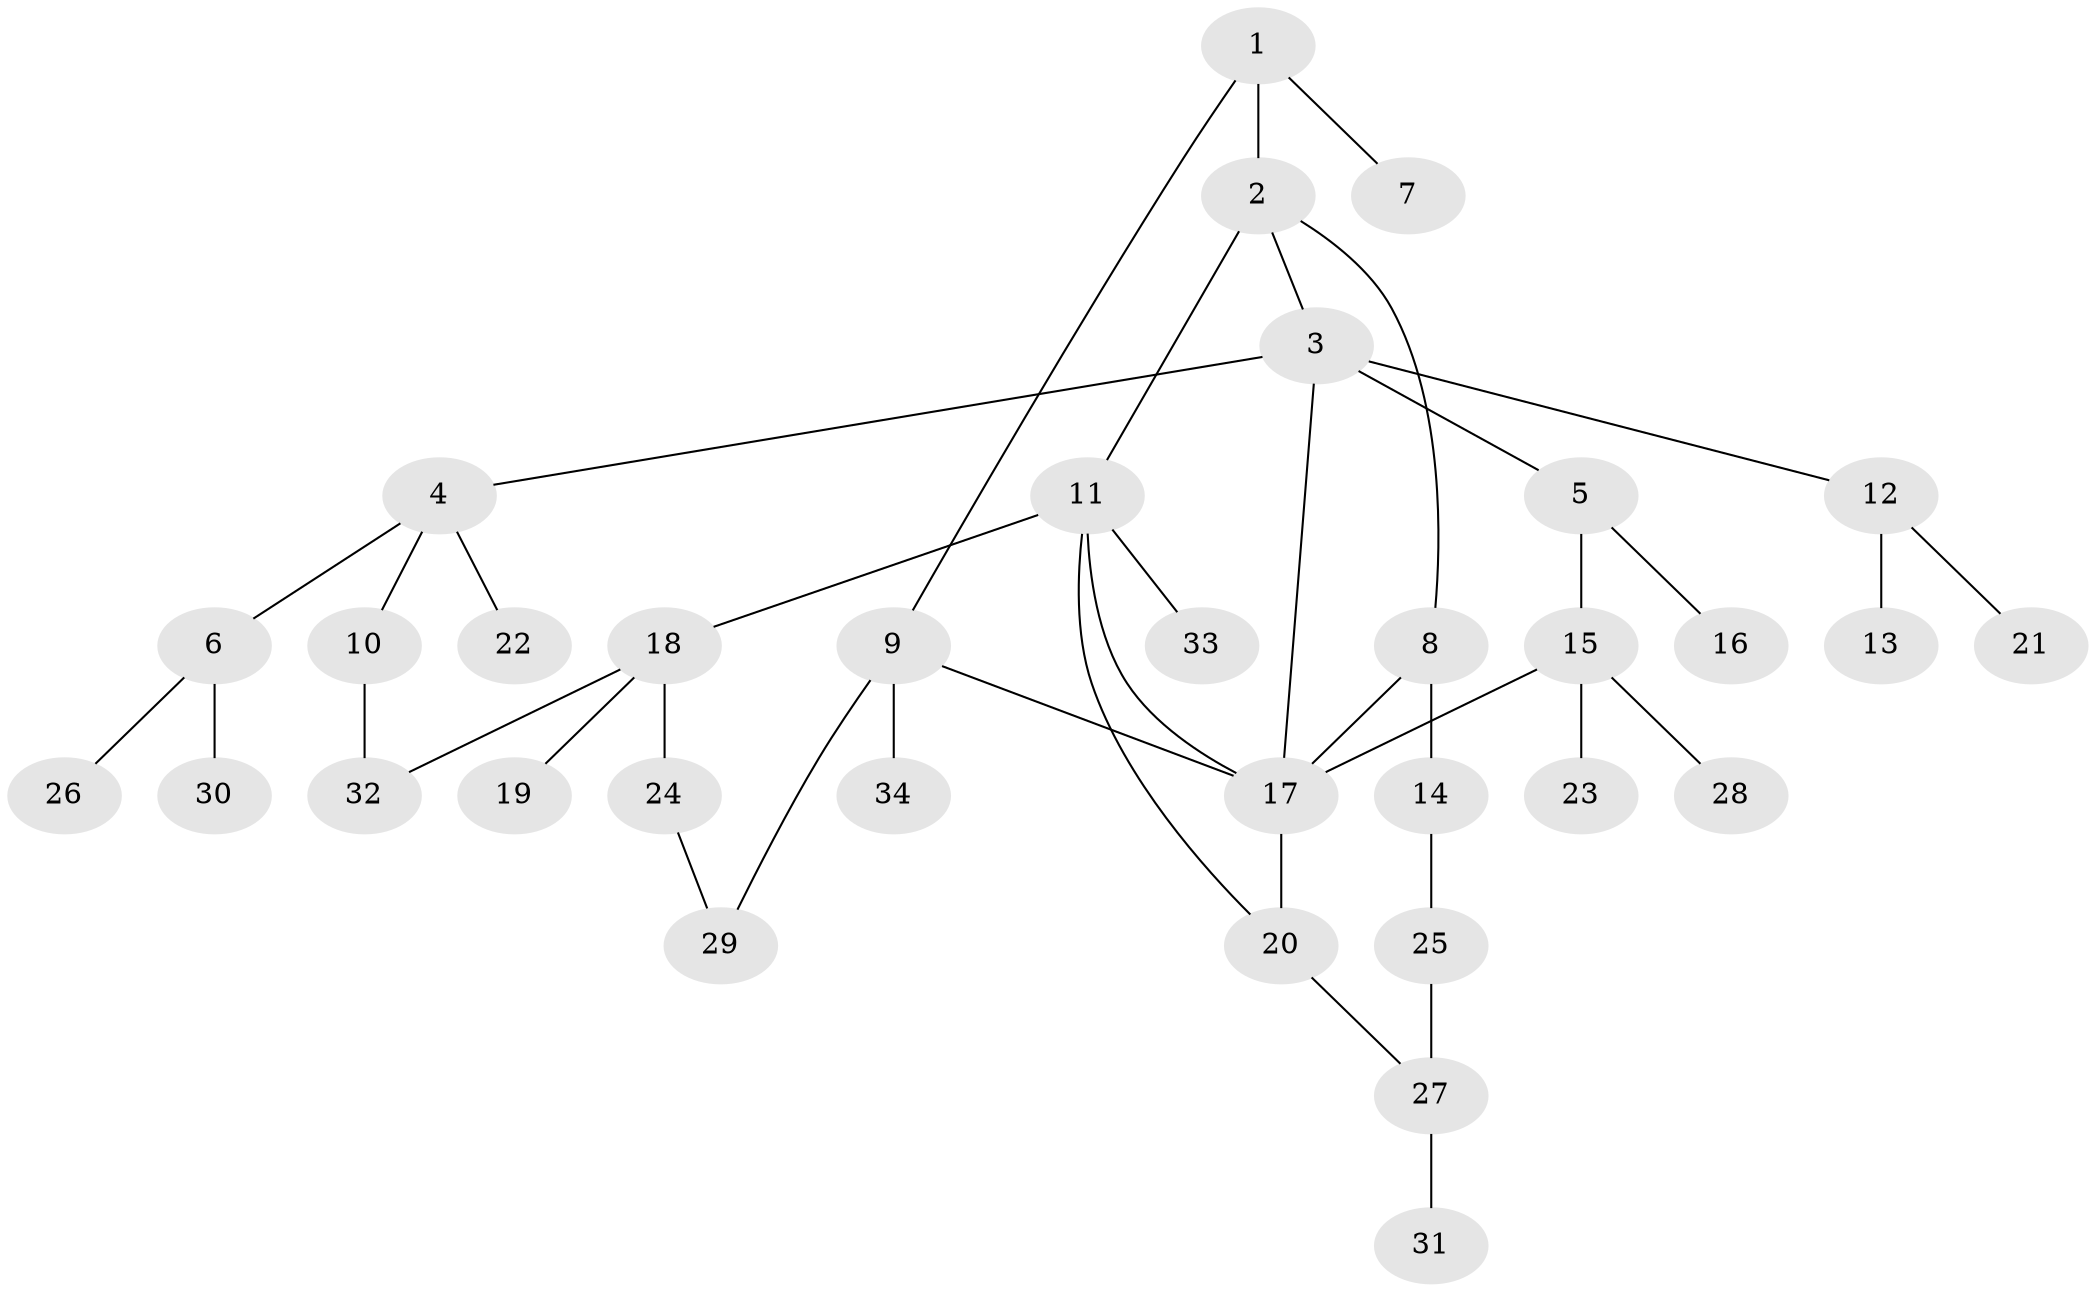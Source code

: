 // original degree distribution, {6: 0.030303030303030304, 3: 0.13636363636363635, 5: 0.07575757575757576, 2: 0.30303030303030304, 4: 0.06060606060606061, 1: 0.3939393939393939}
// Generated by graph-tools (version 1.1) at 2025/34/03/09/25 02:34:04]
// undirected, 34 vertices, 41 edges
graph export_dot {
graph [start="1"]
  node [color=gray90,style=filled];
  1;
  2;
  3;
  4;
  5;
  6;
  7;
  8;
  9;
  10;
  11;
  12;
  13;
  14;
  15;
  16;
  17;
  18;
  19;
  20;
  21;
  22;
  23;
  24;
  25;
  26;
  27;
  28;
  29;
  30;
  31;
  32;
  33;
  34;
  1 -- 2 [weight=3.0];
  1 -- 7 [weight=1.0];
  1 -- 9 [weight=1.0];
  2 -- 3 [weight=1.0];
  2 -- 8 [weight=1.0];
  2 -- 11 [weight=1.0];
  3 -- 4 [weight=1.0];
  3 -- 5 [weight=1.0];
  3 -- 12 [weight=1.0];
  3 -- 17 [weight=1.0];
  4 -- 6 [weight=1.0];
  4 -- 10 [weight=1.0];
  4 -- 22 [weight=1.0];
  5 -- 15 [weight=1.0];
  5 -- 16 [weight=1.0];
  6 -- 26 [weight=1.0];
  6 -- 30 [weight=1.0];
  8 -- 14 [weight=1.0];
  8 -- 17 [weight=1.0];
  9 -- 17 [weight=1.0];
  9 -- 29 [weight=1.0];
  9 -- 34 [weight=1.0];
  10 -- 32 [weight=1.0];
  11 -- 17 [weight=1.0];
  11 -- 18 [weight=1.0];
  11 -- 20 [weight=1.0];
  11 -- 33 [weight=1.0];
  12 -- 13 [weight=1.0];
  12 -- 21 [weight=1.0];
  14 -- 25 [weight=1.0];
  15 -- 17 [weight=1.0];
  15 -- 23 [weight=1.0];
  15 -- 28 [weight=1.0];
  17 -- 20 [weight=1.0];
  18 -- 19 [weight=1.0];
  18 -- 24 [weight=1.0];
  18 -- 32 [weight=1.0];
  20 -- 27 [weight=1.0];
  24 -- 29 [weight=1.0];
  25 -- 27 [weight=2.0];
  27 -- 31 [weight=1.0];
}
